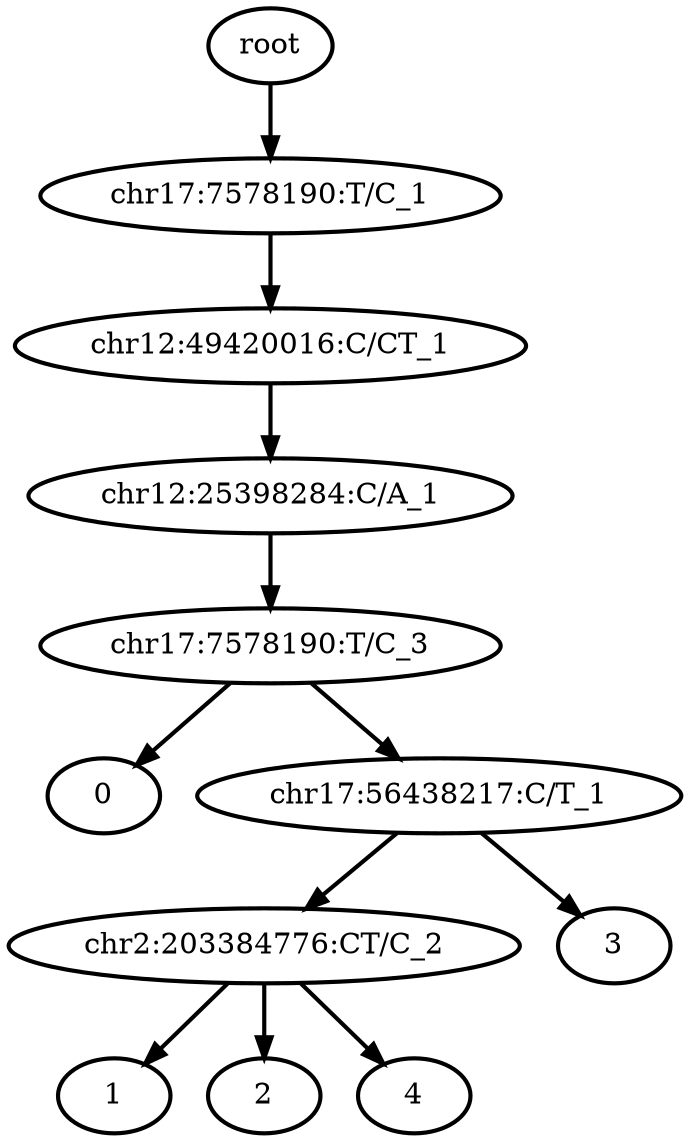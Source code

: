 digraph N {
	overlap="false"
	rankdir="TB"
	0 [label="root", style="bold"];
	1 [label="0", style="bold"];
	2 [label="chr17:56438217:C/T_1", style="bold"];
	3 [label="chr2:203384776:CT/C_2", style="bold"];
	4 [label="1", style="bold"];
	5 [label="2", style="bold"];
	6 [label="3", style="bold"];
	7 [label="4", style="bold"];
	8 [label="chr17:7578190:T/C_3", style="bold"];
	9 [label="chr17:7578190:T/C_1", style="bold"];
	10 [label="chr12:49420016:C/CT_1", style="bold"];
	11 [label="chr12:25398284:C/A_1", style="bold"];
	0 -> 9 [style="bold"];
	2 -> 3 [style="bold"];
	2 -> 6 [style="bold"];
	3 -> 4 [style="bold"];
	3 -> 5 [style="bold"];
	3 -> 7 [style="bold"];
	8 -> 1 [style="bold"];
	8 -> 2 [style="bold"];
	9 -> 10 [style="bold"];
	10 -> 11 [style="bold"];
	11 -> 8 [style="bold"];
}